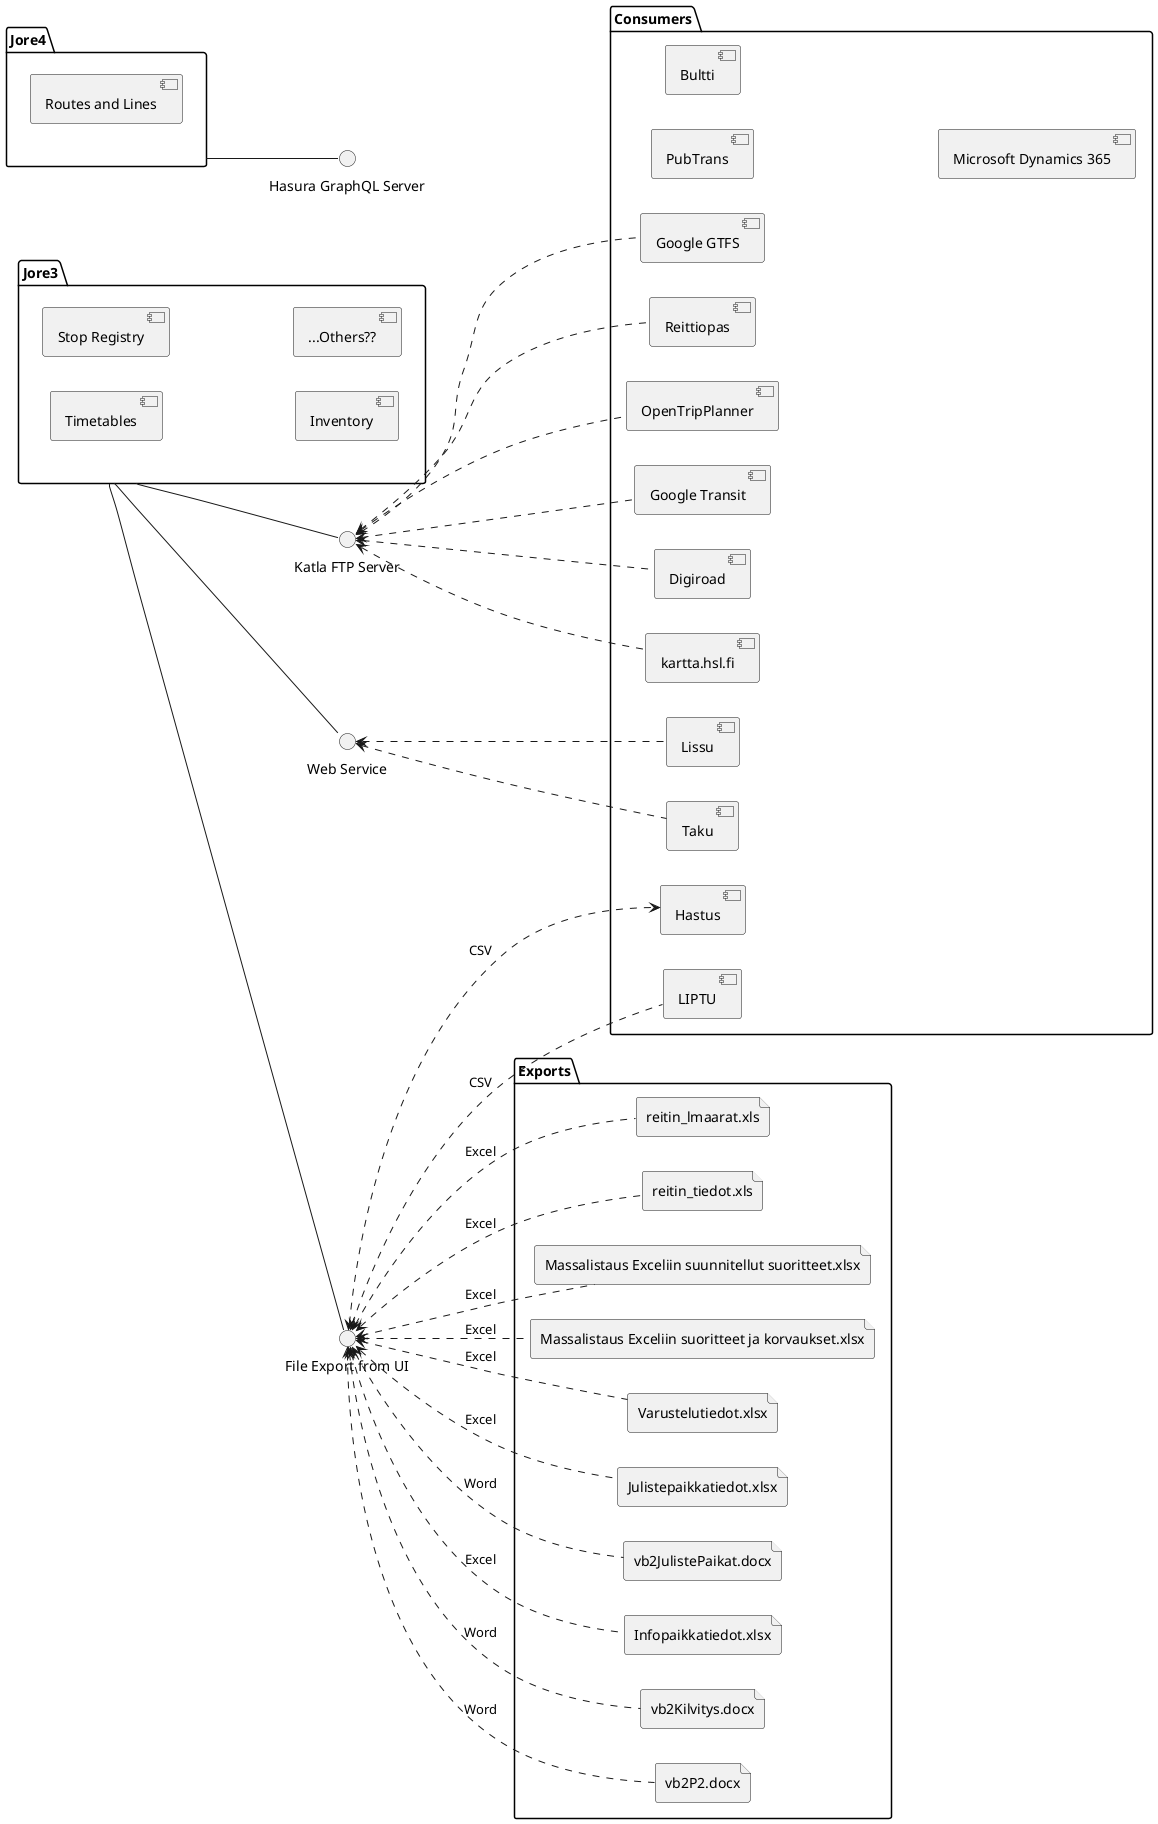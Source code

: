 @startuml

' Relevant documentation:
' https://plantuml.com/component-diagram
'

left to right direction

package jore3 as "Jore3" {
    component timestables as "Timetables"
    component stops as "Stop Registry"
    component inventory as "Inventory"
    component others as "...Others??"
}
interface katla as "Katla FTP Server"
interface webservice as "Web Service"
interface uiexport as "File Export from UI"

jore3 -- katla
jore3 -- webservice
jore3 -- uiexport

package jore4 as "Jore4" {
    component routes as "Routes and Lines"
}
interface hasura as "Hasura GraphQL Server"

jore4 -- hasura

package consumers as "Consumers" {
    component gtfs as "Google GTFS"
    katla <.. gtfs

    component reittiopas as "Reittiopas"
    katla <.. reittiopas

    component opentrip as "OpenTripPlanner"
    katla <.. opentrip

    component google_transit as "Google Transit"
    katla <.. google_transit

    component digiroad as "Digiroad"
    katla <.. digiroad

    component pubtrans as "PubTrans"

    component lissu as "Lissu"
    webservice <.. lissu

    component taku as "Taku"
    webservice <.. taku

    component bultti as "Bultti"

    component kartat as "kartta.hsl.fi"
    katla <.. kartat

    component dynamics as "Microsoft Dynamics 365"

    component hastus as "Hastus"
    uiexport <..> hastus : CSV

    component liptu as "LIPTU"
    uiexport <.. liptu : CSV
}

package exports as "Exports" {
    file bathroom as "reitin_lmaarat.xls"
    uiexport <.. bathroom : Excel

    file routeLengths as "reitin_tiedot.xls"
    uiexport <.. routeLengths : Excel

    file business1 as "Massalistaus Exceliin suunnitellut suoritteet.xlsx"
    uiexport <.. business1 : Excel

    file business2 as "Massalistaus Exceliin suoritteet ja korvaukset.xlsx"
    uiexport <.. business2 : Excel

    file equipmentReport as "Varustelutiedot.xlsx"
    uiexport <.. equipmentReport : Excel

    file posterExport as "Julistepaikkatiedot.xlsx"
    uiexport <.. posterExport : Excel

    file posterUsageGuide as "vb2JulistePaikat.docx"
    uiexport <.. posterUsageGuide : Word

    file infoExport as "Infopaikkatiedot.xlsx"
    uiexport <.. infoExport : Excel

    file plateGuide as "vb2Kilvitys.docx"
    uiexport <.. plateGuide : Word

    file posterExport2 as "vb2P2.docx"
    uiexport <.. posterExport2 : Word
}

@enduml